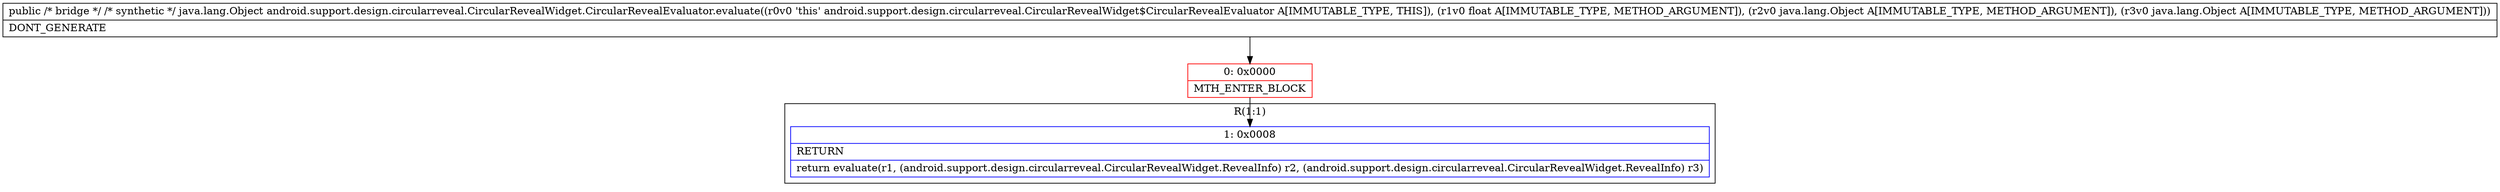 digraph "CFG forandroid.support.design.circularreveal.CircularRevealWidget.CircularRevealEvaluator.evaluate(FLjava\/lang\/Object;Ljava\/lang\/Object;)Ljava\/lang\/Object;" {
subgraph cluster_Region_810772500 {
label = "R(1:1)";
node [shape=record,color=blue];
Node_1 [shape=record,label="{1\:\ 0x0008|RETURN\l|return evaluate(r1, (android.support.design.circularreveal.CircularRevealWidget.RevealInfo) r2, (android.support.design.circularreveal.CircularRevealWidget.RevealInfo) r3)\l}"];
}
Node_0 [shape=record,color=red,label="{0\:\ 0x0000|MTH_ENTER_BLOCK\l}"];
MethodNode[shape=record,label="{public \/* bridge *\/ \/* synthetic *\/ java.lang.Object android.support.design.circularreveal.CircularRevealWidget.CircularRevealEvaluator.evaluate((r0v0 'this' android.support.design.circularreveal.CircularRevealWidget$CircularRevealEvaluator A[IMMUTABLE_TYPE, THIS]), (r1v0 float A[IMMUTABLE_TYPE, METHOD_ARGUMENT]), (r2v0 java.lang.Object A[IMMUTABLE_TYPE, METHOD_ARGUMENT]), (r3v0 java.lang.Object A[IMMUTABLE_TYPE, METHOD_ARGUMENT]))  | DONT_GENERATE\l}"];
MethodNode -> Node_0;
Node_0 -> Node_1;
}

